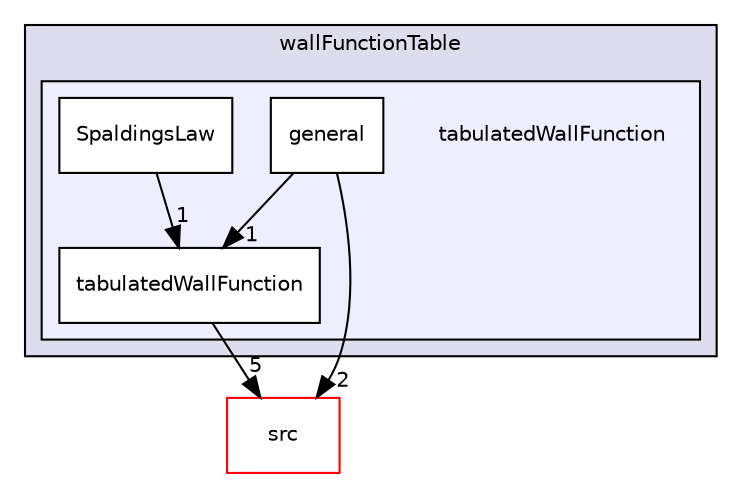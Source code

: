 digraph "applications/utilities/preProcessing/wallFunctionTable/tabulatedWallFunction" {
  bgcolor=transparent;
  compound=true
  node [ fontsize="10", fontname="Helvetica"];
  edge [ labelfontsize="10", labelfontname="Helvetica"];
  subgraph clusterdir_2bff761b90451d3e5a5395d4816ecc83 {
    graph [ bgcolor="#ddddee", pencolor="black", label="wallFunctionTable" fontname="Helvetica", fontsize="10", URL="dir_2bff761b90451d3e5a5395d4816ecc83.html"]
  subgraph clusterdir_9d6d4bfa5eea1af8e55384bbf07dd9db {
    graph [ bgcolor="#eeeeff", pencolor="black", label="" URL="dir_9d6d4bfa5eea1af8e55384bbf07dd9db.html"];
    dir_9d6d4bfa5eea1af8e55384bbf07dd9db [shape=plaintext label="tabulatedWallFunction"];
    dir_39e4cab61923de3f8bf3ab780f28de9b [shape=box label="general" color="black" fillcolor="white" style="filled" URL="dir_39e4cab61923de3f8bf3ab780f28de9b.html"];
    dir_ad3f5a484c4caac15afa342421ea43cf [shape=box label="SpaldingsLaw" color="black" fillcolor="white" style="filled" URL="dir_ad3f5a484c4caac15afa342421ea43cf.html"];
    dir_84484b4bbc0b7304a2ca4f93bbec51bc [shape=box label="tabulatedWallFunction" color="black" fillcolor="white" style="filled" URL="dir_84484b4bbc0b7304a2ca4f93bbec51bc.html"];
  }
  }
  dir_68267d1309a1af8e8297ef4c3efbcdba [shape=box label="src" color="red" URL="dir_68267d1309a1af8e8297ef4c3efbcdba.html"];
  dir_84484b4bbc0b7304a2ca4f93bbec51bc->dir_68267d1309a1af8e8297ef4c3efbcdba [headlabel="5", labeldistance=1.5 headhref="dir_000698_000736.html"];
  dir_ad3f5a484c4caac15afa342421ea43cf->dir_84484b4bbc0b7304a2ca4f93bbec51bc [headlabel="1", labeldistance=1.5 headhref="dir_000697_000698.html"];
  dir_39e4cab61923de3f8bf3ab780f28de9b->dir_68267d1309a1af8e8297ef4c3efbcdba [headlabel="2", labeldistance=1.5 headhref="dir_001395_000736.html"];
  dir_39e4cab61923de3f8bf3ab780f28de9b->dir_84484b4bbc0b7304a2ca4f93bbec51bc [headlabel="1", labeldistance=1.5 headhref="dir_001395_000698.html"];
}
